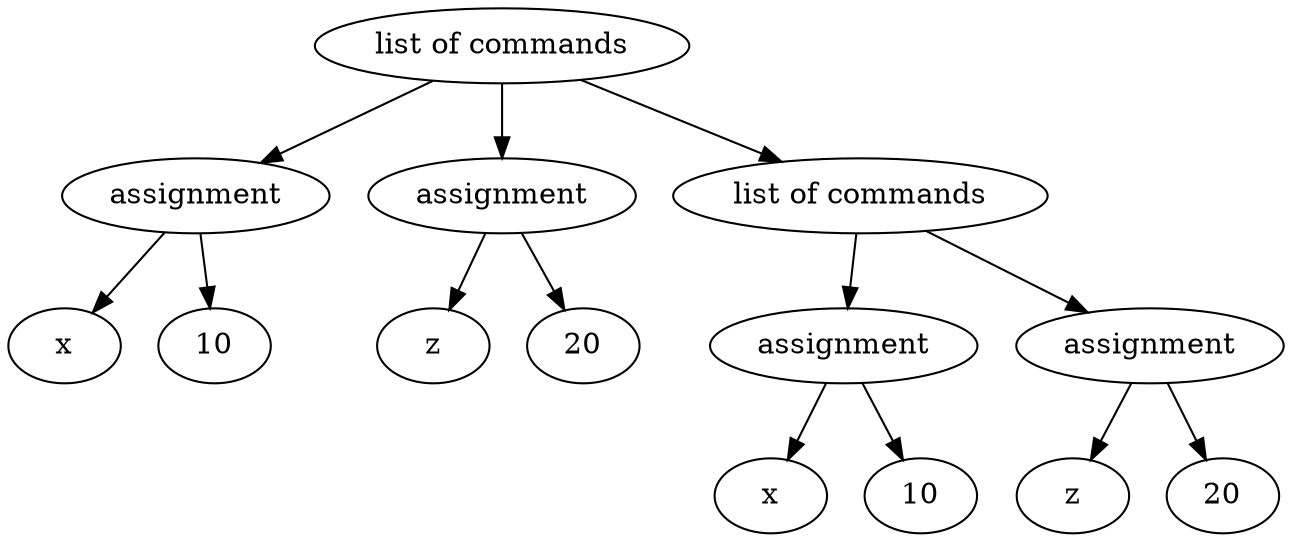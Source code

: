 digraph g { 
140732771640728 [label = "list of commands"];
140257798413368 [label = "assignment"];
140257798413104 [label = "x"];
140257798413032 [label = "10"];
140257798413416 [label = "assignment"];
140257798413152 [label = "z"];
140257798413080 [label = "20"];
140257798413288 [label = "list of commands"];
140257798413512 [label = "assignment"];
140257798413248 [label = "x"];
140257798413176 [label = "10"];
140257798413560 [label = "assignment"];
140257798413296 [label = "z"];
140257798413224 [label = "20"];
140732771640728->140257798413368
140257798413368->140257798413104
140257798413368->140257798413032
140732771640728->140257798413416
140257798413416->140257798413152
140257798413416->140257798413080
140732771640728->140257798413288
140257798413288->140257798413512
140257798413512->140257798413248
140257798413512->140257798413176
140257798413288->140257798413560
140257798413560->140257798413296
140257798413560->140257798413224

}